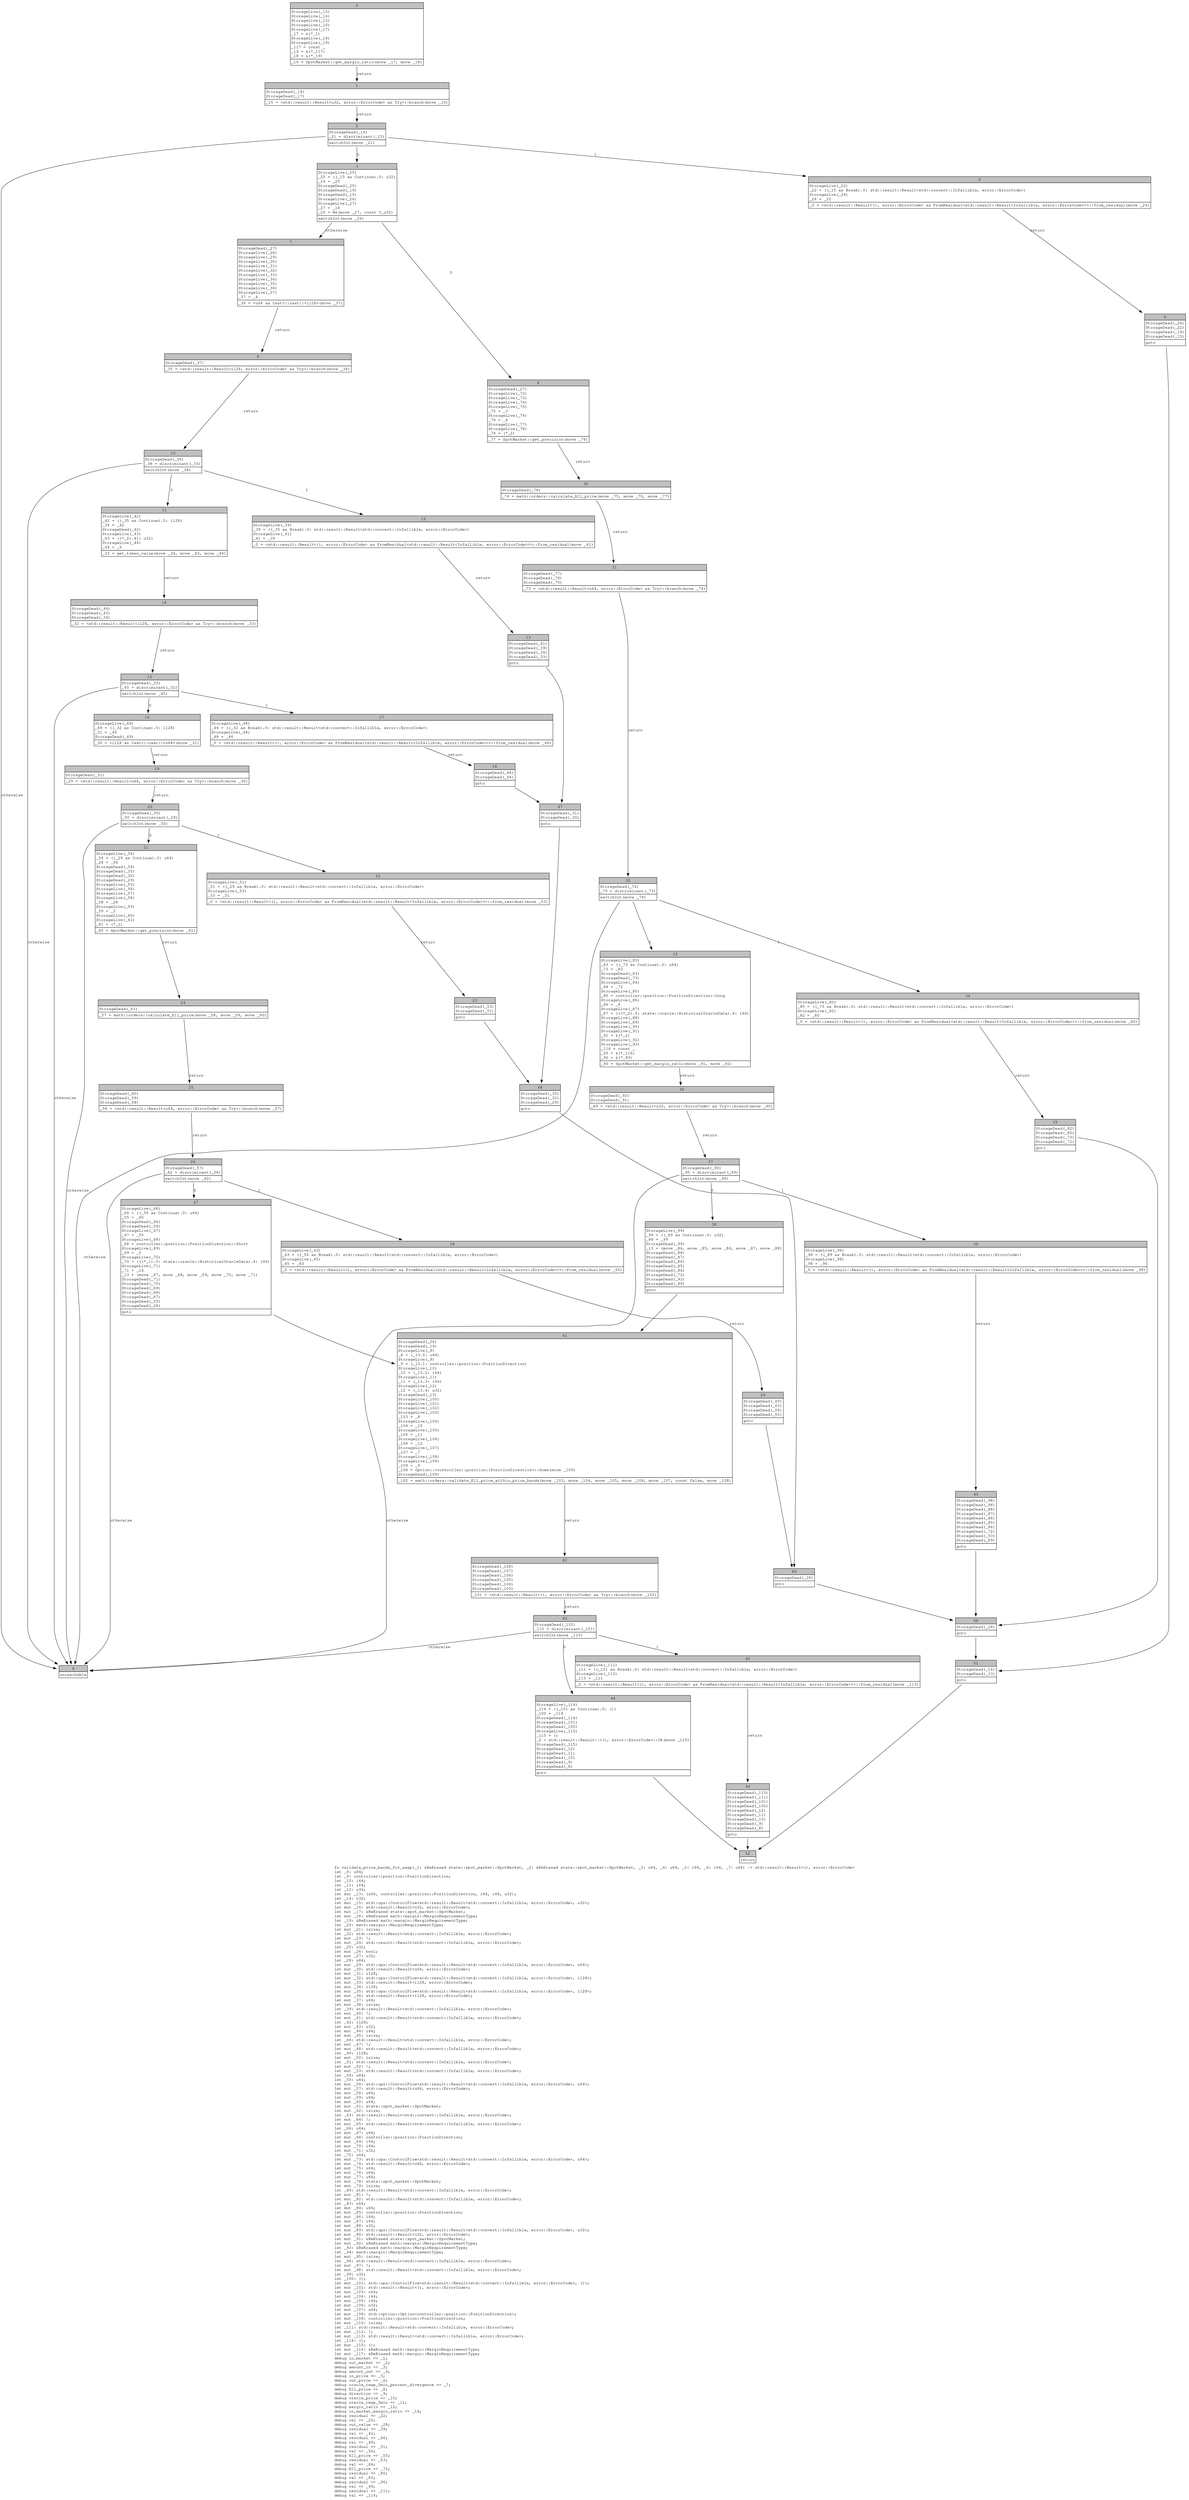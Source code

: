 digraph Mir_0_2822 {
    graph [fontname="Courier, monospace"];
    node [fontname="Courier, monospace"];
    edge [fontname="Courier, monospace"];
    label=<fn validate_price_bands_for_swap(_1: &amp;ReErased state::spot_market::SpotMarket, _2: &amp;ReErased state::spot_market::SpotMarket, _3: u64, _4: u64, _5: i64, _6: i64, _7: u64) -&gt; std::result::Result&lt;(), error::ErrorCode&gt;<br align="left"/>let _8: u64;<br align="left"/>let _9: controller::position::PositionDirection;<br align="left"/>let _10: i64;<br align="left"/>let _11: i64;<br align="left"/>let _12: u32;<br align="left"/>let mut _13: (u64, controller::position::PositionDirection, i64, i64, u32);<br align="left"/>let _14: u32;<br align="left"/>let mut _15: std::ops::ControlFlow&lt;std::result::Result&lt;std::convert::Infallible, error::ErrorCode&gt;, u32&gt;;<br align="left"/>let mut _16: std::result::Result&lt;u32, error::ErrorCode&gt;;<br align="left"/>let mut _17: &amp;ReErased state::spot_market::SpotMarket;<br align="left"/>let mut _18: &amp;ReErased math::margin::MarginRequirementType;<br align="left"/>let _19: &amp;ReErased math::margin::MarginRequirementType;<br align="left"/>let _20: math::margin::MarginRequirementType;<br align="left"/>let mut _21: isize;<br align="left"/>let _22: std::result::Result&lt;std::convert::Infallible, error::ErrorCode&gt;;<br align="left"/>let mut _23: !;<br align="left"/>let mut _24: std::result::Result&lt;std::convert::Infallible, error::ErrorCode&gt;;<br align="left"/>let _25: u32;<br align="left"/>let mut _26: bool;<br align="left"/>let mut _27: u32;<br align="left"/>let _28: u64;<br align="left"/>let mut _29: std::ops::ControlFlow&lt;std::result::Result&lt;std::convert::Infallible, error::ErrorCode&gt;, u64&gt;;<br align="left"/>let mut _30: std::result::Result&lt;u64, error::ErrorCode&gt;;<br align="left"/>let mut _31: i128;<br align="left"/>let mut _32: std::ops::ControlFlow&lt;std::result::Result&lt;std::convert::Infallible, error::ErrorCode&gt;, i128&gt;;<br align="left"/>let mut _33: std::result::Result&lt;i128, error::ErrorCode&gt;;<br align="left"/>let mut _34: i128;<br align="left"/>let mut _35: std::ops::ControlFlow&lt;std::result::Result&lt;std::convert::Infallible, error::ErrorCode&gt;, i128&gt;;<br align="left"/>let mut _36: std::result::Result&lt;i128, error::ErrorCode&gt;;<br align="left"/>let mut _37: u64;<br align="left"/>let mut _38: isize;<br align="left"/>let _39: std::result::Result&lt;std::convert::Infallible, error::ErrorCode&gt;;<br align="left"/>let mut _40: !;<br align="left"/>let mut _41: std::result::Result&lt;std::convert::Infallible, error::ErrorCode&gt;;<br align="left"/>let _42: i128;<br align="left"/>let mut _43: u32;<br align="left"/>let mut _44: i64;<br align="left"/>let mut _45: isize;<br align="left"/>let _46: std::result::Result&lt;std::convert::Infallible, error::ErrorCode&gt;;<br align="left"/>let mut _47: !;<br align="left"/>let mut _48: std::result::Result&lt;std::convert::Infallible, error::ErrorCode&gt;;<br align="left"/>let _49: i128;<br align="left"/>let mut _50: isize;<br align="left"/>let _51: std::result::Result&lt;std::convert::Infallible, error::ErrorCode&gt;;<br align="left"/>let mut _52: !;<br align="left"/>let mut _53: std::result::Result&lt;std::convert::Infallible, error::ErrorCode&gt;;<br align="left"/>let _54: u64;<br align="left"/>let _55: u64;<br align="left"/>let mut _56: std::ops::ControlFlow&lt;std::result::Result&lt;std::convert::Infallible, error::ErrorCode&gt;, u64&gt;;<br align="left"/>let mut _57: std::result::Result&lt;u64, error::ErrorCode&gt;;<br align="left"/>let mut _58: u64;<br align="left"/>let mut _59: u64;<br align="left"/>let mut _60: u64;<br align="left"/>let mut _61: state::spot_market::SpotMarket;<br align="left"/>let mut _62: isize;<br align="left"/>let _63: std::result::Result&lt;std::convert::Infallible, error::ErrorCode&gt;;<br align="left"/>let mut _64: !;<br align="left"/>let mut _65: std::result::Result&lt;std::convert::Infallible, error::ErrorCode&gt;;<br align="left"/>let _66: u64;<br align="left"/>let mut _67: u64;<br align="left"/>let mut _68: controller::position::PositionDirection;<br align="left"/>let mut _69: i64;<br align="left"/>let mut _70: i64;<br align="left"/>let mut _71: u32;<br align="left"/>let _72: u64;<br align="left"/>let mut _73: std::ops::ControlFlow&lt;std::result::Result&lt;std::convert::Infallible, error::ErrorCode&gt;, u64&gt;;<br align="left"/>let mut _74: std::result::Result&lt;u64, error::ErrorCode&gt;;<br align="left"/>let mut _75: u64;<br align="left"/>let mut _76: u64;<br align="left"/>let mut _77: u64;<br align="left"/>let mut _78: state::spot_market::SpotMarket;<br align="left"/>let mut _79: isize;<br align="left"/>let _80: std::result::Result&lt;std::convert::Infallible, error::ErrorCode&gt;;<br align="left"/>let mut _81: !;<br align="left"/>let mut _82: std::result::Result&lt;std::convert::Infallible, error::ErrorCode&gt;;<br align="left"/>let _83: u64;<br align="left"/>let mut _84: u64;<br align="left"/>let mut _85: controller::position::PositionDirection;<br align="left"/>let mut _86: i64;<br align="left"/>let mut _87: i64;<br align="left"/>let mut _88: u32;<br align="left"/>let mut _89: std::ops::ControlFlow&lt;std::result::Result&lt;std::convert::Infallible, error::ErrorCode&gt;, u32&gt;;<br align="left"/>let mut _90: std::result::Result&lt;u32, error::ErrorCode&gt;;<br align="left"/>let mut _91: &amp;ReErased state::spot_market::SpotMarket;<br align="left"/>let mut _92: &amp;ReErased math::margin::MarginRequirementType;<br align="left"/>let _93: &amp;ReErased math::margin::MarginRequirementType;<br align="left"/>let _94: math::margin::MarginRequirementType;<br align="left"/>let mut _95: isize;<br align="left"/>let _96: std::result::Result&lt;std::convert::Infallible, error::ErrorCode&gt;;<br align="left"/>let mut _97: !;<br align="left"/>let mut _98: std::result::Result&lt;std::convert::Infallible, error::ErrorCode&gt;;<br align="left"/>let _99: u32;<br align="left"/>let _100: ();<br align="left"/>let mut _101: std::ops::ControlFlow&lt;std::result::Result&lt;std::convert::Infallible, error::ErrorCode&gt;, ()&gt;;<br align="left"/>let mut _102: std::result::Result&lt;(), error::ErrorCode&gt;;<br align="left"/>let mut _103: u64;<br align="left"/>let mut _104: i64;<br align="left"/>let mut _105: i64;<br align="left"/>let mut _106: u32;<br align="left"/>let mut _107: u64;<br align="left"/>let mut _108: std::option::Option&lt;controller::position::PositionDirection&gt;;<br align="left"/>let mut _109: controller::position::PositionDirection;<br align="left"/>let mut _110: isize;<br align="left"/>let _111: std::result::Result&lt;std::convert::Infallible, error::ErrorCode&gt;;<br align="left"/>let mut _112: !;<br align="left"/>let mut _113: std::result::Result&lt;std::convert::Infallible, error::ErrorCode&gt;;<br align="left"/>let _114: ();<br align="left"/>let mut _115: ();<br align="left"/>let mut _116: &amp;ReErased math::margin::MarginRequirementType;<br align="left"/>let mut _117: &amp;ReErased math::margin::MarginRequirementType;<br align="left"/>debug in_market =&gt; _1;<br align="left"/>debug out_market =&gt; _2;<br align="left"/>debug amount_in =&gt; _3;<br align="left"/>debug amount_out =&gt; _4;<br align="left"/>debug in_price =&gt; _5;<br align="left"/>debug out_price =&gt; _6;<br align="left"/>debug oracle_twap_5min_percent_divergence =&gt; _7;<br align="left"/>debug fill_price =&gt; _8;<br align="left"/>debug direction =&gt; _9;<br align="left"/>debug oracle_price =&gt; _10;<br align="left"/>debug oracle_twap_5min =&gt; _11;<br align="left"/>debug margin_ratio =&gt; _12;<br align="left"/>debug in_market_margin_ratio =&gt; _14;<br align="left"/>debug residual =&gt; _22;<br align="left"/>debug val =&gt; _25;<br align="left"/>debug out_value =&gt; _28;<br align="left"/>debug residual =&gt; _39;<br align="left"/>debug val =&gt; _42;<br align="left"/>debug residual =&gt; _46;<br align="left"/>debug val =&gt; _49;<br align="left"/>debug residual =&gt; _51;<br align="left"/>debug val =&gt; _54;<br align="left"/>debug fill_price =&gt; _55;<br align="left"/>debug residual =&gt; _63;<br align="left"/>debug val =&gt; _66;<br align="left"/>debug fill_price =&gt; _72;<br align="left"/>debug residual =&gt; _80;<br align="left"/>debug val =&gt; _83;<br align="left"/>debug residual =&gt; _96;<br align="left"/>debug val =&gt; _99;<br align="left"/>debug residual =&gt; _111;<br align="left"/>debug val =&gt; _114;<br align="left"/>>;
    bb0__0_2822 [shape="none", label=<<table border="0" cellborder="1" cellspacing="0"><tr><td bgcolor="gray" align="center" colspan="1">0</td></tr><tr><td align="left" balign="left">StorageLive(_13)<br/>StorageLive(_14)<br/>StorageLive(_15)<br/>StorageLive(_16)<br/>StorageLive(_17)<br/>_17 = &amp;(*_1)<br/>StorageLive(_18)<br/>StorageLive(_19)<br/>_117 = const _<br/>_19 = &amp;(*_117)<br/>_18 = &amp;(*_19)<br/></td></tr><tr><td align="left">_16 = SpotMarket::get_margin_ratio(move _17, move _18)</td></tr></table>>];
    bb1__0_2822 [shape="none", label=<<table border="0" cellborder="1" cellspacing="0"><tr><td bgcolor="gray" align="center" colspan="1">1</td></tr><tr><td align="left" balign="left">StorageDead(_18)<br/>StorageDead(_17)<br/></td></tr><tr><td align="left">_15 = &lt;std::result::Result&lt;u32, error::ErrorCode&gt; as Try&gt;::branch(move _16)</td></tr></table>>];
    bb2__0_2822 [shape="none", label=<<table border="0" cellborder="1" cellspacing="0"><tr><td bgcolor="gray" align="center" colspan="1">2</td></tr><tr><td align="left" balign="left">StorageDead(_16)<br/>_21 = discriminant(_15)<br/></td></tr><tr><td align="left">switchInt(move _21)</td></tr></table>>];
    bb3__0_2822 [shape="none", label=<<table border="0" cellborder="1" cellspacing="0"><tr><td bgcolor="gray" align="center" colspan="1">3</td></tr><tr><td align="left" balign="left">StorageLive(_25)<br/>_25 = ((_15 as Continue).0: u32)<br/>_14 = _25<br/>StorageDead(_25)<br/>StorageDead(_19)<br/>StorageDead(_15)<br/>StorageLive(_26)<br/>StorageLive(_27)<br/>_27 = _14<br/>_26 = Ne(move _27, const 0_u32)<br/></td></tr><tr><td align="left">switchInt(move _26)</td></tr></table>>];
    bb4__0_2822 [shape="none", label=<<table border="0" cellborder="1" cellspacing="0"><tr><td bgcolor="gray" align="center" colspan="1">4</td></tr><tr><td align="left">unreachable</td></tr></table>>];
    bb5__0_2822 [shape="none", label=<<table border="0" cellborder="1" cellspacing="0"><tr><td bgcolor="gray" align="center" colspan="1">5</td></tr><tr><td align="left" balign="left">StorageLive(_22)<br/>_22 = ((_15 as Break).0: std::result::Result&lt;std::convert::Infallible, error::ErrorCode&gt;)<br/>StorageLive(_24)<br/>_24 = _22<br/></td></tr><tr><td align="left">_0 = &lt;std::result::Result&lt;(), error::ErrorCode&gt; as FromResidual&lt;std::result::Result&lt;Infallible, error::ErrorCode&gt;&gt;&gt;::from_residual(move _24)</td></tr></table>>];
    bb6__0_2822 [shape="none", label=<<table border="0" cellborder="1" cellspacing="0"><tr><td bgcolor="gray" align="center" colspan="1">6</td></tr><tr><td align="left" balign="left">StorageDead(_24)<br/>StorageDead(_22)<br/>StorageDead(_19)<br/>StorageDead(_15)<br/></td></tr><tr><td align="left">goto</td></tr></table>>];
    bb7__0_2822 [shape="none", label=<<table border="0" cellborder="1" cellspacing="0"><tr><td bgcolor="gray" align="center" colspan="1">7</td></tr><tr><td align="left" balign="left">StorageDead(_27)<br/>StorageLive(_28)<br/>StorageLive(_29)<br/>StorageLive(_30)<br/>StorageLive(_31)<br/>StorageLive(_32)<br/>StorageLive(_33)<br/>StorageLive(_34)<br/>StorageLive(_35)<br/>StorageLive(_36)<br/>StorageLive(_37)<br/>_37 = _4<br/></td></tr><tr><td align="left">_36 = &lt;u64 as Cast&gt;::cast::&lt;i128&gt;(move _37)</td></tr></table>>];
    bb8__0_2822 [shape="none", label=<<table border="0" cellborder="1" cellspacing="0"><tr><td bgcolor="gray" align="center" colspan="1">8</td></tr><tr><td align="left" balign="left">StorageDead(_27)<br/>StorageLive(_72)<br/>StorageLive(_73)<br/>StorageLive(_74)<br/>StorageLive(_75)<br/>_75 = _3<br/>StorageLive(_76)<br/>_76 = _4<br/>StorageLive(_77)<br/>StorageLive(_78)<br/>_78 = (*_2)<br/></td></tr><tr><td align="left">_77 = SpotMarket::get_precision(move _78)</td></tr></table>>];
    bb9__0_2822 [shape="none", label=<<table border="0" cellborder="1" cellspacing="0"><tr><td bgcolor="gray" align="center" colspan="1">9</td></tr><tr><td align="left" balign="left">StorageDead(_37)<br/></td></tr><tr><td align="left">_35 = &lt;std::result::Result&lt;i128, error::ErrorCode&gt; as Try&gt;::branch(move _36)</td></tr></table>>];
    bb10__0_2822 [shape="none", label=<<table border="0" cellborder="1" cellspacing="0"><tr><td bgcolor="gray" align="center" colspan="1">10</td></tr><tr><td align="left" balign="left">StorageDead(_36)<br/>_38 = discriminant(_35)<br/></td></tr><tr><td align="left">switchInt(move _38)</td></tr></table>>];
    bb11__0_2822 [shape="none", label=<<table border="0" cellborder="1" cellspacing="0"><tr><td bgcolor="gray" align="center" colspan="1">11</td></tr><tr><td align="left" balign="left">StorageLive(_42)<br/>_42 = ((_35 as Continue).0: i128)<br/>_34 = _42<br/>StorageDead(_42)<br/>StorageLive(_43)<br/>_43 = ((*_2).41: u32)<br/>StorageLive(_44)<br/>_44 = _6<br/></td></tr><tr><td align="left">_33 = get_token_value(move _34, move _43, move _44)</td></tr></table>>];
    bb12__0_2822 [shape="none", label=<<table border="0" cellborder="1" cellspacing="0"><tr><td bgcolor="gray" align="center" colspan="1">12</td></tr><tr><td align="left" balign="left">StorageLive(_39)<br/>_39 = ((_35 as Break).0: std::result::Result&lt;std::convert::Infallible, error::ErrorCode&gt;)<br/>StorageLive(_41)<br/>_41 = _39<br/></td></tr><tr><td align="left">_0 = &lt;std::result::Result&lt;(), error::ErrorCode&gt; as FromResidual&lt;std::result::Result&lt;Infallible, error::ErrorCode&gt;&gt;&gt;::from_residual(move _41)</td></tr></table>>];
    bb13__0_2822 [shape="none", label=<<table border="0" cellborder="1" cellspacing="0"><tr><td bgcolor="gray" align="center" colspan="1">13</td></tr><tr><td align="left" balign="left">StorageDead(_41)<br/>StorageDead(_39)<br/>StorageDead(_34)<br/>StorageDead(_33)<br/></td></tr><tr><td align="left">goto</td></tr></table>>];
    bb14__0_2822 [shape="none", label=<<table border="0" cellborder="1" cellspacing="0"><tr><td bgcolor="gray" align="center" colspan="1">14</td></tr><tr><td align="left" balign="left">StorageDead(_44)<br/>StorageDead(_43)<br/>StorageDead(_34)<br/></td></tr><tr><td align="left">_32 = &lt;std::result::Result&lt;i128, error::ErrorCode&gt; as Try&gt;::branch(move _33)</td></tr></table>>];
    bb15__0_2822 [shape="none", label=<<table border="0" cellborder="1" cellspacing="0"><tr><td bgcolor="gray" align="center" colspan="1">15</td></tr><tr><td align="left" balign="left">StorageDead(_33)<br/>_45 = discriminant(_32)<br/></td></tr><tr><td align="left">switchInt(move _45)</td></tr></table>>];
    bb16__0_2822 [shape="none", label=<<table border="0" cellborder="1" cellspacing="0"><tr><td bgcolor="gray" align="center" colspan="1">16</td></tr><tr><td align="left" balign="left">StorageLive(_49)<br/>_49 = ((_32 as Continue).0: i128)<br/>_31 = _49<br/>StorageDead(_49)<br/></td></tr><tr><td align="left">_30 = &lt;i128 as Cast&gt;::cast::&lt;u64&gt;(move _31)</td></tr></table>>];
    bb17__0_2822 [shape="none", label=<<table border="0" cellborder="1" cellspacing="0"><tr><td bgcolor="gray" align="center" colspan="1">17</td></tr><tr><td align="left" balign="left">StorageLive(_46)<br/>_46 = ((_32 as Break).0: std::result::Result&lt;std::convert::Infallible, error::ErrorCode&gt;)<br/>StorageLive(_48)<br/>_48 = _46<br/></td></tr><tr><td align="left">_0 = &lt;std::result::Result&lt;(), error::ErrorCode&gt; as FromResidual&lt;std::result::Result&lt;Infallible, error::ErrorCode&gt;&gt;&gt;::from_residual(move _48)</td></tr></table>>];
    bb18__0_2822 [shape="none", label=<<table border="0" cellborder="1" cellspacing="0"><tr><td bgcolor="gray" align="center" colspan="1">18</td></tr><tr><td align="left" balign="left">StorageDead(_48)<br/>StorageDead(_46)<br/></td></tr><tr><td align="left">goto</td></tr></table>>];
    bb19__0_2822 [shape="none", label=<<table border="0" cellborder="1" cellspacing="0"><tr><td bgcolor="gray" align="center" colspan="1">19</td></tr><tr><td align="left" balign="left">StorageDead(_31)<br/></td></tr><tr><td align="left">_29 = &lt;std::result::Result&lt;u64, error::ErrorCode&gt; as Try&gt;::branch(move _30)</td></tr></table>>];
    bb20__0_2822 [shape="none", label=<<table border="0" cellborder="1" cellspacing="0"><tr><td bgcolor="gray" align="center" colspan="1">20</td></tr><tr><td align="left" balign="left">StorageDead(_30)<br/>_50 = discriminant(_29)<br/></td></tr><tr><td align="left">switchInt(move _50)</td></tr></table>>];
    bb21__0_2822 [shape="none", label=<<table border="0" cellborder="1" cellspacing="0"><tr><td bgcolor="gray" align="center" colspan="1">21</td></tr><tr><td align="left" balign="left">StorageLive(_54)<br/>_54 = ((_29 as Continue).0: u64)<br/>_28 = _54<br/>StorageDead(_54)<br/>StorageDead(_35)<br/>StorageDead(_32)<br/>StorageDead(_29)<br/>StorageLive(_55)<br/>StorageLive(_56)<br/>StorageLive(_57)<br/>StorageLive(_58)<br/>_58 = _28<br/>StorageLive(_59)<br/>_59 = _3<br/>StorageLive(_60)<br/>StorageLive(_61)<br/>_61 = (*_1)<br/></td></tr><tr><td align="left">_60 = SpotMarket::get_precision(move _61)</td></tr></table>>];
    bb22__0_2822 [shape="none", label=<<table border="0" cellborder="1" cellspacing="0"><tr><td bgcolor="gray" align="center" colspan="1">22</td></tr><tr><td align="left" balign="left">StorageLive(_51)<br/>_51 = ((_29 as Break).0: std::result::Result&lt;std::convert::Infallible, error::ErrorCode&gt;)<br/>StorageLive(_53)<br/>_53 = _51<br/></td></tr><tr><td align="left">_0 = &lt;std::result::Result&lt;(), error::ErrorCode&gt; as FromResidual&lt;std::result::Result&lt;Infallible, error::ErrorCode&gt;&gt;&gt;::from_residual(move _53)</td></tr></table>>];
    bb23__0_2822 [shape="none", label=<<table border="0" cellborder="1" cellspacing="0"><tr><td bgcolor="gray" align="center" colspan="1">23</td></tr><tr><td align="left" balign="left">StorageDead(_53)<br/>StorageDead(_51)<br/></td></tr><tr><td align="left">goto</td></tr></table>>];
    bb24__0_2822 [shape="none", label=<<table border="0" cellborder="1" cellspacing="0"><tr><td bgcolor="gray" align="center" colspan="1">24</td></tr><tr><td align="left" balign="left">StorageDead(_61)<br/></td></tr><tr><td align="left">_57 = math::orders::calculate_fill_price(move _58, move _59, move _60)</td></tr></table>>];
    bb25__0_2822 [shape="none", label=<<table border="0" cellborder="1" cellspacing="0"><tr><td bgcolor="gray" align="center" colspan="1">25</td></tr><tr><td align="left" balign="left">StorageDead(_60)<br/>StorageDead(_59)<br/>StorageDead(_58)<br/></td></tr><tr><td align="left">_56 = &lt;std::result::Result&lt;u64, error::ErrorCode&gt; as Try&gt;::branch(move _57)</td></tr></table>>];
    bb26__0_2822 [shape="none", label=<<table border="0" cellborder="1" cellspacing="0"><tr><td bgcolor="gray" align="center" colspan="1">26</td></tr><tr><td align="left" balign="left">StorageDead(_57)<br/>_62 = discriminant(_56)<br/></td></tr><tr><td align="left">switchInt(move _62)</td></tr></table>>];
    bb27__0_2822 [shape="none", label=<<table border="0" cellborder="1" cellspacing="0"><tr><td bgcolor="gray" align="center" colspan="1">27</td></tr><tr><td align="left" balign="left">StorageLive(_66)<br/>_66 = ((_56 as Continue).0: u64)<br/>_55 = _66<br/>StorageDead(_66)<br/>StorageDead(_56)<br/>StorageLive(_67)<br/>_67 = _55<br/>StorageLive(_68)<br/>_68 = controller::position::PositionDirection::Short<br/>StorageLive(_69)<br/>_69 = _5<br/>StorageLive(_70)<br/>_70 = (((*_1).5: state::oracle::HistoricalOracleData).4: i64)<br/>StorageLive(_71)<br/>_71 = _14<br/>_13 = (move _67, move _68, move _69, move _70, move _71)<br/>StorageDead(_71)<br/>StorageDead(_70)<br/>StorageDead(_69)<br/>StorageDead(_68)<br/>StorageDead(_67)<br/>StorageDead(_55)<br/>StorageDead(_28)<br/></td></tr><tr><td align="left">goto</td></tr></table>>];
    bb28__0_2822 [shape="none", label=<<table border="0" cellborder="1" cellspacing="0"><tr><td bgcolor="gray" align="center" colspan="1">28</td></tr><tr><td align="left" balign="left">StorageLive(_63)<br/>_63 = ((_56 as Break).0: std::result::Result&lt;std::convert::Infallible, error::ErrorCode&gt;)<br/>StorageLive(_65)<br/>_65 = _63<br/></td></tr><tr><td align="left">_0 = &lt;std::result::Result&lt;(), error::ErrorCode&gt; as FromResidual&lt;std::result::Result&lt;Infallible, error::ErrorCode&gt;&gt;&gt;::from_residual(move _65)</td></tr></table>>];
    bb29__0_2822 [shape="none", label=<<table border="0" cellborder="1" cellspacing="0"><tr><td bgcolor="gray" align="center" colspan="1">29</td></tr><tr><td align="left" balign="left">StorageDead(_65)<br/>StorageDead(_63)<br/>StorageDead(_56)<br/>StorageDead(_55)<br/></td></tr><tr><td align="left">goto</td></tr></table>>];
    bb30__0_2822 [shape="none", label=<<table border="0" cellborder="1" cellspacing="0"><tr><td bgcolor="gray" align="center" colspan="1">30</td></tr><tr><td align="left" balign="left">StorageDead(_78)<br/></td></tr><tr><td align="left">_74 = math::orders::calculate_fill_price(move _75, move _76, move _77)</td></tr></table>>];
    bb31__0_2822 [shape="none", label=<<table border="0" cellborder="1" cellspacing="0"><tr><td bgcolor="gray" align="center" colspan="1">31</td></tr><tr><td align="left" balign="left">StorageDead(_77)<br/>StorageDead(_76)<br/>StorageDead(_75)<br/></td></tr><tr><td align="left">_73 = &lt;std::result::Result&lt;u64, error::ErrorCode&gt; as Try&gt;::branch(move _74)</td></tr></table>>];
    bb32__0_2822 [shape="none", label=<<table border="0" cellborder="1" cellspacing="0"><tr><td bgcolor="gray" align="center" colspan="1">32</td></tr><tr><td align="left" balign="left">StorageDead(_74)<br/>_79 = discriminant(_73)<br/></td></tr><tr><td align="left">switchInt(move _79)</td></tr></table>>];
    bb33__0_2822 [shape="none", label=<<table border="0" cellborder="1" cellspacing="0"><tr><td bgcolor="gray" align="center" colspan="1">33</td></tr><tr><td align="left" balign="left">StorageLive(_83)<br/>_83 = ((_73 as Continue).0: u64)<br/>_72 = _83<br/>StorageDead(_83)<br/>StorageDead(_73)<br/>StorageLive(_84)<br/>_84 = _72<br/>StorageLive(_85)<br/>_85 = controller::position::PositionDirection::Long<br/>StorageLive(_86)<br/>_86 = _6<br/>StorageLive(_87)<br/>_87 = (((*_2).5: state::oracle::HistoricalOracleData).4: i64)<br/>StorageLive(_88)<br/>StorageLive(_89)<br/>StorageLive(_90)<br/>StorageLive(_91)<br/>_91 = &amp;(*_2)<br/>StorageLive(_92)<br/>StorageLive(_93)<br/>_116 = const _<br/>_93 = &amp;(*_116)<br/>_92 = &amp;(*_93)<br/></td></tr><tr><td align="left">_90 = SpotMarket::get_margin_ratio(move _91, move _92)</td></tr></table>>];
    bb34__0_2822 [shape="none", label=<<table border="0" cellborder="1" cellspacing="0"><tr><td bgcolor="gray" align="center" colspan="1">34</td></tr><tr><td align="left" balign="left">StorageLive(_80)<br/>_80 = ((_73 as Break).0: std::result::Result&lt;std::convert::Infallible, error::ErrorCode&gt;)<br/>StorageLive(_82)<br/>_82 = _80<br/></td></tr><tr><td align="left">_0 = &lt;std::result::Result&lt;(), error::ErrorCode&gt; as FromResidual&lt;std::result::Result&lt;Infallible, error::ErrorCode&gt;&gt;&gt;::from_residual(move _82)</td></tr></table>>];
    bb35__0_2822 [shape="none", label=<<table border="0" cellborder="1" cellspacing="0"><tr><td bgcolor="gray" align="center" colspan="1">35</td></tr><tr><td align="left" balign="left">StorageDead(_82)<br/>StorageDead(_80)<br/>StorageDead(_73)<br/>StorageDead(_72)<br/></td></tr><tr><td align="left">goto</td></tr></table>>];
    bb36__0_2822 [shape="none", label=<<table border="0" cellborder="1" cellspacing="0"><tr><td bgcolor="gray" align="center" colspan="1">36</td></tr><tr><td align="left" balign="left">StorageDead(_92)<br/>StorageDead(_91)<br/></td></tr><tr><td align="left">_89 = &lt;std::result::Result&lt;u32, error::ErrorCode&gt; as Try&gt;::branch(move _90)</td></tr></table>>];
    bb37__0_2822 [shape="none", label=<<table border="0" cellborder="1" cellspacing="0"><tr><td bgcolor="gray" align="center" colspan="1">37</td></tr><tr><td align="left" balign="left">StorageDead(_90)<br/>_95 = discriminant(_89)<br/></td></tr><tr><td align="left">switchInt(move _95)</td></tr></table>>];
    bb38__0_2822 [shape="none", label=<<table border="0" cellborder="1" cellspacing="0"><tr><td bgcolor="gray" align="center" colspan="1">38</td></tr><tr><td align="left" balign="left">StorageLive(_99)<br/>_99 = ((_89 as Continue).0: u32)<br/>_88 = _99<br/>StorageDead(_99)<br/>_13 = (move _84, move _85, move _86, move _87, move _88)<br/>StorageDead(_88)<br/>StorageDead(_87)<br/>StorageDead(_86)<br/>StorageDead(_85)<br/>StorageDead(_84)<br/>StorageDead(_72)<br/>StorageDead(_93)<br/>StorageDead(_89)<br/></td></tr><tr><td align="left">goto</td></tr></table>>];
    bb39__0_2822 [shape="none", label=<<table border="0" cellborder="1" cellspacing="0"><tr><td bgcolor="gray" align="center" colspan="1">39</td></tr><tr><td align="left" balign="left">StorageLive(_96)<br/>_96 = ((_89 as Break).0: std::result::Result&lt;std::convert::Infallible, error::ErrorCode&gt;)<br/>StorageLive(_98)<br/>_98 = _96<br/></td></tr><tr><td align="left">_0 = &lt;std::result::Result&lt;(), error::ErrorCode&gt; as FromResidual&lt;std::result::Result&lt;Infallible, error::ErrorCode&gt;&gt;&gt;::from_residual(move _98)</td></tr></table>>];
    bb40__0_2822 [shape="none", label=<<table border="0" cellborder="1" cellspacing="0"><tr><td bgcolor="gray" align="center" colspan="1">40</td></tr><tr><td align="left" balign="left">StorageDead(_98)<br/>StorageDead(_96)<br/>StorageDead(_88)<br/>StorageDead(_87)<br/>StorageDead(_86)<br/>StorageDead(_85)<br/>StorageDead(_84)<br/>StorageDead(_72)<br/>StorageDead(_93)<br/>StorageDead(_89)<br/></td></tr><tr><td align="left">goto</td></tr></table>>];
    bb41__0_2822 [shape="none", label=<<table border="0" cellborder="1" cellspacing="0"><tr><td bgcolor="gray" align="center" colspan="1">41</td></tr><tr><td align="left" balign="left">StorageDead(_26)<br/>StorageDead(_14)<br/>StorageLive(_8)<br/>_8 = (_13.0: u64)<br/>StorageLive(_9)<br/>_9 = (_13.1: controller::position::PositionDirection)<br/>StorageLive(_10)<br/>_10 = (_13.2: i64)<br/>StorageLive(_11)<br/>_11 = (_13.3: i64)<br/>StorageLive(_12)<br/>_12 = (_13.4: u32)<br/>StorageDead(_13)<br/>StorageLive(_100)<br/>StorageLive(_101)<br/>StorageLive(_102)<br/>StorageLive(_103)<br/>_103 = _8<br/>StorageLive(_104)<br/>_104 = _10<br/>StorageLive(_105)<br/>_105 = _11<br/>StorageLive(_106)<br/>_106 = _12<br/>StorageLive(_107)<br/>_107 = _7<br/>StorageLive(_108)<br/>StorageLive(_109)<br/>_109 = _9<br/>_108 = Option::&lt;controller::position::PositionDirection&gt;::Some(move _109)<br/>StorageDead(_109)<br/></td></tr><tr><td align="left">_102 = math::orders::validate_fill_price_within_price_bands(move _103, move _104, move _105, move _106, move _107, const false, move _108)</td></tr></table>>];
    bb42__0_2822 [shape="none", label=<<table border="0" cellborder="1" cellspacing="0"><tr><td bgcolor="gray" align="center" colspan="1">42</td></tr><tr><td align="left" balign="left">StorageDead(_108)<br/>StorageDead(_107)<br/>StorageDead(_106)<br/>StorageDead(_105)<br/>StorageDead(_104)<br/>StorageDead(_103)<br/></td></tr><tr><td align="left">_101 = &lt;std::result::Result&lt;(), error::ErrorCode&gt; as Try&gt;::branch(move _102)</td></tr></table>>];
    bb43__0_2822 [shape="none", label=<<table border="0" cellborder="1" cellspacing="0"><tr><td bgcolor="gray" align="center" colspan="1">43</td></tr><tr><td align="left" balign="left">StorageDead(_102)<br/>_110 = discriminant(_101)<br/></td></tr><tr><td align="left">switchInt(move _110)</td></tr></table>>];
    bb44__0_2822 [shape="none", label=<<table border="0" cellborder="1" cellspacing="0"><tr><td bgcolor="gray" align="center" colspan="1">44</td></tr><tr><td align="left" balign="left">StorageLive(_114)<br/>_114 = ((_101 as Continue).0: ())<br/>_100 = _114<br/>StorageDead(_114)<br/>StorageDead(_101)<br/>StorageDead(_100)<br/>StorageLive(_115)<br/>_115 = ()<br/>_0 = std::result::Result::&lt;(), error::ErrorCode&gt;::Ok(move _115)<br/>StorageDead(_115)<br/>StorageDead(_12)<br/>StorageDead(_11)<br/>StorageDead(_10)<br/>StorageDead(_9)<br/>StorageDead(_8)<br/></td></tr><tr><td align="left">goto</td></tr></table>>];
    bb45__0_2822 [shape="none", label=<<table border="0" cellborder="1" cellspacing="0"><tr><td bgcolor="gray" align="center" colspan="1">45</td></tr><tr><td align="left" balign="left">StorageLive(_111)<br/>_111 = ((_101 as Break).0: std::result::Result&lt;std::convert::Infallible, error::ErrorCode&gt;)<br/>StorageLive(_113)<br/>_113 = _111<br/></td></tr><tr><td align="left">_0 = &lt;std::result::Result&lt;(), error::ErrorCode&gt; as FromResidual&lt;std::result::Result&lt;Infallible, error::ErrorCode&gt;&gt;&gt;::from_residual(move _113)</td></tr></table>>];
    bb46__0_2822 [shape="none", label=<<table border="0" cellborder="1" cellspacing="0"><tr><td bgcolor="gray" align="center" colspan="1">46</td></tr><tr><td align="left" balign="left">StorageDead(_113)<br/>StorageDead(_111)<br/>StorageDead(_101)<br/>StorageDead(_100)<br/>StorageDead(_12)<br/>StorageDead(_11)<br/>StorageDead(_10)<br/>StorageDead(_9)<br/>StorageDead(_8)<br/></td></tr><tr><td align="left">goto</td></tr></table>>];
    bb47__0_2822 [shape="none", label=<<table border="0" cellborder="1" cellspacing="0"><tr><td bgcolor="gray" align="center" colspan="1">47</td></tr><tr><td align="left" balign="left">StorageDead(_31)<br/>StorageDead(_30)<br/></td></tr><tr><td align="left">goto</td></tr></table>>];
    bb48__0_2822 [shape="none", label=<<table border="0" cellborder="1" cellspacing="0"><tr><td bgcolor="gray" align="center" colspan="1">48</td></tr><tr><td align="left" balign="left">StorageDead(_35)<br/>StorageDead(_32)<br/>StorageDead(_29)<br/></td></tr><tr><td align="left">goto</td></tr></table>>];
    bb49__0_2822 [shape="none", label=<<table border="0" cellborder="1" cellspacing="0"><tr><td bgcolor="gray" align="center" colspan="1">49</td></tr><tr><td align="left" balign="left">StorageDead(_28)<br/></td></tr><tr><td align="left">goto</td></tr></table>>];
    bb50__0_2822 [shape="none", label=<<table border="0" cellborder="1" cellspacing="0"><tr><td bgcolor="gray" align="center" colspan="1">50</td></tr><tr><td align="left" balign="left">StorageDead(_26)<br/></td></tr><tr><td align="left">goto</td></tr></table>>];
    bb51__0_2822 [shape="none", label=<<table border="0" cellborder="1" cellspacing="0"><tr><td bgcolor="gray" align="center" colspan="1">51</td></tr><tr><td align="left" balign="left">StorageDead(_14)<br/>StorageDead(_13)<br/></td></tr><tr><td align="left">goto</td></tr></table>>];
    bb52__0_2822 [shape="none", label=<<table border="0" cellborder="1" cellspacing="0"><tr><td bgcolor="gray" align="center" colspan="1">52</td></tr><tr><td align="left">return</td></tr></table>>];
    bb0__0_2822 -> bb1__0_2822 [label="return"];
    bb1__0_2822 -> bb2__0_2822 [label="return"];
    bb2__0_2822 -> bb3__0_2822 [label="0"];
    bb2__0_2822 -> bb5__0_2822 [label="1"];
    bb2__0_2822 -> bb4__0_2822 [label="otherwise"];
    bb3__0_2822 -> bb8__0_2822 [label="0"];
    bb3__0_2822 -> bb7__0_2822 [label="otherwise"];
    bb5__0_2822 -> bb6__0_2822 [label="return"];
    bb6__0_2822 -> bb51__0_2822 [label=""];
    bb7__0_2822 -> bb9__0_2822 [label="return"];
    bb8__0_2822 -> bb30__0_2822 [label="return"];
    bb9__0_2822 -> bb10__0_2822 [label="return"];
    bb10__0_2822 -> bb11__0_2822 [label="0"];
    bb10__0_2822 -> bb12__0_2822 [label="1"];
    bb10__0_2822 -> bb4__0_2822 [label="otherwise"];
    bb11__0_2822 -> bb14__0_2822 [label="return"];
    bb12__0_2822 -> bb13__0_2822 [label="return"];
    bb13__0_2822 -> bb47__0_2822 [label=""];
    bb14__0_2822 -> bb15__0_2822 [label="return"];
    bb15__0_2822 -> bb16__0_2822 [label="0"];
    bb15__0_2822 -> bb17__0_2822 [label="1"];
    bb15__0_2822 -> bb4__0_2822 [label="otherwise"];
    bb16__0_2822 -> bb19__0_2822 [label="return"];
    bb17__0_2822 -> bb18__0_2822 [label="return"];
    bb18__0_2822 -> bb47__0_2822 [label=""];
    bb19__0_2822 -> bb20__0_2822 [label="return"];
    bb20__0_2822 -> bb21__0_2822 [label="0"];
    bb20__0_2822 -> bb22__0_2822 [label="1"];
    bb20__0_2822 -> bb4__0_2822 [label="otherwise"];
    bb21__0_2822 -> bb24__0_2822 [label="return"];
    bb22__0_2822 -> bb23__0_2822 [label="return"];
    bb23__0_2822 -> bb48__0_2822 [label=""];
    bb24__0_2822 -> bb25__0_2822 [label="return"];
    bb25__0_2822 -> bb26__0_2822 [label="return"];
    bb26__0_2822 -> bb27__0_2822 [label="0"];
    bb26__0_2822 -> bb28__0_2822 [label="1"];
    bb26__0_2822 -> bb4__0_2822 [label="otherwise"];
    bb27__0_2822 -> bb41__0_2822 [label=""];
    bb28__0_2822 -> bb29__0_2822 [label="return"];
    bb29__0_2822 -> bb49__0_2822 [label=""];
    bb30__0_2822 -> bb31__0_2822 [label="return"];
    bb31__0_2822 -> bb32__0_2822 [label="return"];
    bb32__0_2822 -> bb33__0_2822 [label="0"];
    bb32__0_2822 -> bb34__0_2822 [label="1"];
    bb32__0_2822 -> bb4__0_2822 [label="otherwise"];
    bb33__0_2822 -> bb36__0_2822 [label="return"];
    bb34__0_2822 -> bb35__0_2822 [label="return"];
    bb35__0_2822 -> bb50__0_2822 [label=""];
    bb36__0_2822 -> bb37__0_2822 [label="return"];
    bb37__0_2822 -> bb38__0_2822 [label="0"];
    bb37__0_2822 -> bb39__0_2822 [label="1"];
    bb37__0_2822 -> bb4__0_2822 [label="otherwise"];
    bb38__0_2822 -> bb41__0_2822 [label=""];
    bb39__0_2822 -> bb40__0_2822 [label="return"];
    bb40__0_2822 -> bb50__0_2822 [label=""];
    bb41__0_2822 -> bb42__0_2822 [label="return"];
    bb42__0_2822 -> bb43__0_2822 [label="return"];
    bb43__0_2822 -> bb44__0_2822 [label="0"];
    bb43__0_2822 -> bb45__0_2822 [label="1"];
    bb43__0_2822 -> bb4__0_2822 [label="otherwise"];
    bb44__0_2822 -> bb52__0_2822 [label=""];
    bb45__0_2822 -> bb46__0_2822 [label="return"];
    bb46__0_2822 -> bb52__0_2822 [label=""];
    bb47__0_2822 -> bb48__0_2822 [label=""];
    bb48__0_2822 -> bb49__0_2822 [label=""];
    bb49__0_2822 -> bb50__0_2822 [label=""];
    bb50__0_2822 -> bb51__0_2822 [label=""];
    bb51__0_2822 -> bb52__0_2822 [label=""];
}
